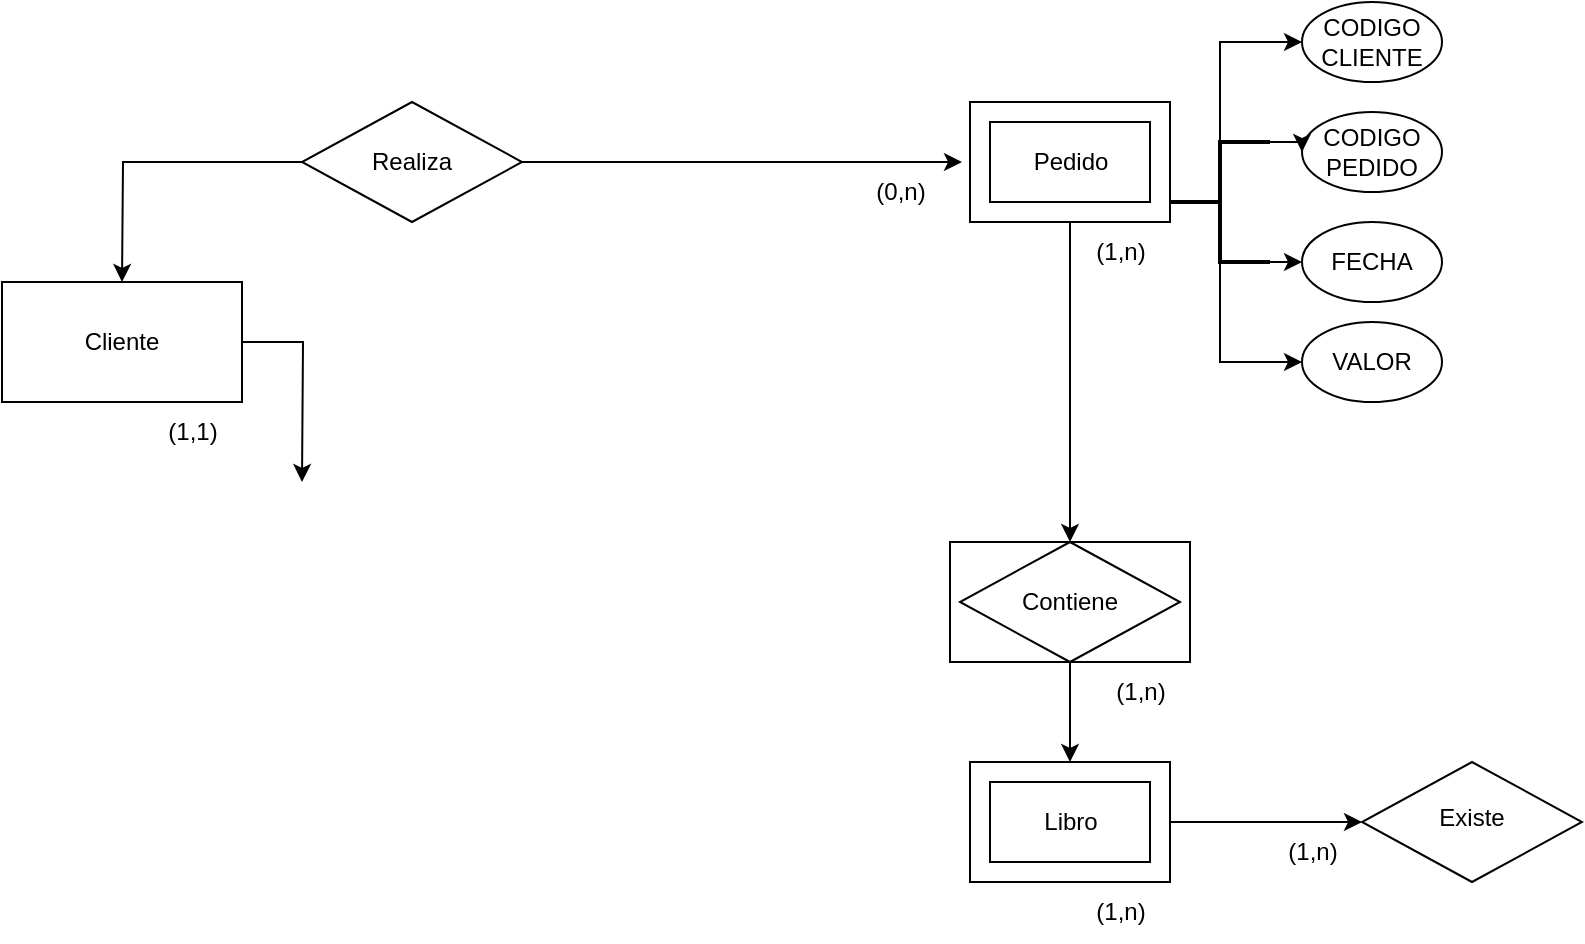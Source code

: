 <mxfile version="28.0.7">
  <diagram name="Página-1" id="wKJkgjvx-LNxscjWsxbJ">
    <mxGraphModel dx="1924" dy="600" grid="1" gridSize="10" guides="1" tooltips="1" connect="1" arrows="1" fold="1" page="1" pageScale="1" pageWidth="827" pageHeight="1169" math="0" shadow="0">
      <root>
        <mxCell id="0" />
        <mxCell id="1" parent="0" />
        <mxCell id="hLjN54tpJvyU8sjbUc9N-39" style="edgeStyle=orthogonalEdgeStyle;rounded=0;orthogonalLoop=1;jettySize=auto;html=1;exitX=0.5;exitY=1;exitDx=0;exitDy=0;exitPerimeter=0;entryX=0.5;entryY=0;entryDx=0;entryDy=0;" edge="1" parent="1" source="hLjN54tpJvyU8sjbUc9N-3" target="hLjN54tpJvyU8sjbUc9N-42">
          <mxGeometry relative="1" as="geometry">
            <mxPoint x="384" y="320" as="targetPoint" />
          </mxGeometry>
        </mxCell>
        <mxCell id="hLjN54tpJvyU8sjbUc9N-3" value="" style="verticalLabelPosition=bottom;verticalAlign=top;html=1;shape=mxgraph.basic.frame;dx=10;whiteSpace=wrap;" vertex="1" parent="1">
          <mxGeometry x="334" y="190" width="100" height="60" as="geometry" />
        </mxCell>
        <mxCell id="hLjN54tpJvyU8sjbUc9N-5" value="Pedido" style="text;html=1;align=center;verticalAlign=middle;resizable=0;points=[];autosize=1;strokeColor=none;fillColor=none;" vertex="1" parent="1">
          <mxGeometry x="354" y="205" width="60" height="30" as="geometry" />
        </mxCell>
        <mxCell id="hLjN54tpJvyU8sjbUc9N-16" value="CODIGO&lt;div&gt;CLIENTE&lt;/div&gt;" style="ellipse;whiteSpace=wrap;html=1;" vertex="1" parent="1">
          <mxGeometry x="500" y="140" width="70" height="40" as="geometry" />
        </mxCell>
        <mxCell id="hLjN54tpJvyU8sjbUc9N-41" value="" style="rounded=0;whiteSpace=wrap;html=1;" vertex="1" parent="1">
          <mxGeometry x="324" y="410" width="120" height="60" as="geometry" />
        </mxCell>
        <mxCell id="hLjN54tpJvyU8sjbUc9N-42" value="Contiene" style="rhombus;whiteSpace=wrap;html=1;" vertex="1" parent="1">
          <mxGeometry x="329" y="410" width="110" height="60" as="geometry" />
        </mxCell>
        <mxCell id="hLjN54tpJvyU8sjbUc9N-45" style="edgeStyle=orthogonalEdgeStyle;rounded=0;orthogonalLoop=1;jettySize=auto;html=1;" edge="1" parent="1" source="hLjN54tpJvyU8sjbUc9N-44">
          <mxGeometry relative="1" as="geometry">
            <mxPoint x="330" y="220" as="targetPoint" />
          </mxGeometry>
        </mxCell>
        <mxCell id="hLjN54tpJvyU8sjbUc9N-57" style="edgeStyle=orthogonalEdgeStyle;rounded=0;orthogonalLoop=1;jettySize=auto;html=1;exitX=0;exitY=0.5;exitDx=0;exitDy=0;" edge="1" parent="1" source="hLjN54tpJvyU8sjbUc9N-44">
          <mxGeometry relative="1" as="geometry">
            <mxPoint x="-90" y="280" as="targetPoint" />
          </mxGeometry>
        </mxCell>
        <mxCell id="hLjN54tpJvyU8sjbUc9N-44" value="Realiza" style="rhombus;whiteSpace=wrap;html=1;" vertex="1" parent="1">
          <mxGeometry y="190" width="110" height="60" as="geometry" />
        </mxCell>
        <mxCell id="hLjN54tpJvyU8sjbUc9N-52" value="(1,n)" style="text;html=1;align=center;verticalAlign=middle;resizable=0;points=[];autosize=1;strokeColor=none;fillColor=none;" vertex="1" parent="1">
          <mxGeometry x="384" y="250" width="50" height="30" as="geometry" />
        </mxCell>
        <mxCell id="hLjN54tpJvyU8sjbUc9N-55" value="(0,n)" style="text;html=1;align=center;verticalAlign=middle;resizable=0;points=[];autosize=1;strokeColor=none;fillColor=none;" vertex="1" parent="1">
          <mxGeometry x="274" y="220" width="50" height="30" as="geometry" />
        </mxCell>
        <mxCell id="hLjN54tpJvyU8sjbUc9N-66" style="edgeStyle=orthogonalEdgeStyle;rounded=0;orthogonalLoop=1;jettySize=auto;html=1;exitX=1;exitY=0.5;exitDx=0;exitDy=0;" edge="1" parent="1" source="hLjN54tpJvyU8sjbUc9N-58">
          <mxGeometry relative="1" as="geometry">
            <mxPoint y="380" as="targetPoint" />
          </mxGeometry>
        </mxCell>
        <mxCell id="hLjN54tpJvyU8sjbUc9N-58" value="Cliente" style="rounded=0;whiteSpace=wrap;html=1;" vertex="1" parent="1">
          <mxGeometry x="-150" y="280" width="120" height="60" as="geometry" />
        </mxCell>
        <mxCell id="hLjN54tpJvyU8sjbUc9N-59" value="(1,1)" style="text;html=1;align=center;verticalAlign=middle;resizable=0;points=[];autosize=1;strokeColor=none;fillColor=none;" vertex="1" parent="1">
          <mxGeometry x="-80" y="340" width="50" height="30" as="geometry" />
        </mxCell>
        <mxCell id="hLjN54tpJvyU8sjbUc9N-61" value="CODIGO&lt;div&gt;PEDIDO&lt;/div&gt;" style="ellipse;whiteSpace=wrap;html=1;" vertex="1" parent="1">
          <mxGeometry x="500" y="195" width="70" height="40" as="geometry" />
        </mxCell>
        <mxCell id="hLjN54tpJvyU8sjbUc9N-62" value="VALOR" style="ellipse;whiteSpace=wrap;html=1;" vertex="1" parent="1">
          <mxGeometry x="500" y="300" width="70" height="40" as="geometry" />
        </mxCell>
        <mxCell id="hLjN54tpJvyU8sjbUc9N-63" value="FECHA" style="ellipse;whiteSpace=wrap;html=1;" vertex="1" parent="1">
          <mxGeometry x="500" y="250" width="70" height="40" as="geometry" />
        </mxCell>
        <mxCell id="hLjN54tpJvyU8sjbUc9N-75" style="edgeStyle=orthogonalEdgeStyle;rounded=0;orthogonalLoop=1;jettySize=auto;html=1;exitX=1;exitY=1;exitDx=0;exitDy=0;exitPerimeter=0;entryX=0;entryY=0.5;entryDx=0;entryDy=0;" edge="1" parent="1" source="hLjN54tpJvyU8sjbUc9N-71" target="hLjN54tpJvyU8sjbUc9N-63">
          <mxGeometry relative="1" as="geometry" />
        </mxCell>
        <mxCell id="hLjN54tpJvyU8sjbUc9N-76" style="edgeStyle=orthogonalEdgeStyle;rounded=0;orthogonalLoop=1;jettySize=auto;html=1;exitX=1;exitY=0;exitDx=0;exitDy=0;exitPerimeter=0;entryX=0;entryY=0.5;entryDx=0;entryDy=0;" edge="1" parent="1" source="hLjN54tpJvyU8sjbUc9N-71" target="hLjN54tpJvyU8sjbUc9N-61">
          <mxGeometry relative="1" as="geometry" />
        </mxCell>
        <mxCell id="hLjN54tpJvyU8sjbUc9N-77" style="edgeStyle=orthogonalEdgeStyle;rounded=0;orthogonalLoop=1;jettySize=auto;html=1;exitX=0.5;exitY=0;exitDx=0;exitDy=0;exitPerimeter=0;entryX=0;entryY=0.5;entryDx=0;entryDy=0;" edge="1" parent="1" source="hLjN54tpJvyU8sjbUc9N-71" target="hLjN54tpJvyU8sjbUc9N-16">
          <mxGeometry relative="1" as="geometry">
            <mxPoint x="459.158" y="160" as="targetPoint" />
          </mxGeometry>
        </mxCell>
        <mxCell id="hLjN54tpJvyU8sjbUc9N-78" style="edgeStyle=orthogonalEdgeStyle;rounded=0;orthogonalLoop=1;jettySize=auto;html=1;exitX=0.5;exitY=1;exitDx=0;exitDy=0;exitPerimeter=0;entryX=0;entryY=0.5;entryDx=0;entryDy=0;" edge="1" parent="1" source="hLjN54tpJvyU8sjbUc9N-71" target="hLjN54tpJvyU8sjbUc9N-62">
          <mxGeometry relative="1" as="geometry">
            <mxPoint x="459.158" y="330" as="targetPoint" />
          </mxGeometry>
        </mxCell>
        <mxCell id="hLjN54tpJvyU8sjbUc9N-71" value="" style="strokeWidth=2;html=1;shape=mxgraph.flowchart.annotation_2;align=left;labelPosition=right;pointerEvents=1;" vertex="1" parent="1">
          <mxGeometry x="434" y="210" width="50" height="60" as="geometry" />
        </mxCell>
        <mxCell id="hLjN54tpJvyU8sjbUc9N-79" value="(1,n)" style="text;html=1;align=center;verticalAlign=middle;resizable=0;points=[];autosize=1;strokeColor=none;fillColor=none;" vertex="1" parent="1">
          <mxGeometry x="394" y="470" width="50" height="30" as="geometry" />
        </mxCell>
        <mxCell id="hLjN54tpJvyU8sjbUc9N-85" value="" style="edgeStyle=orthogonalEdgeStyle;rounded=0;orthogonalLoop=1;jettySize=auto;html=1;" edge="1" parent="1" source="hLjN54tpJvyU8sjbUc9N-80" target="hLjN54tpJvyU8sjbUc9N-84">
          <mxGeometry relative="1" as="geometry" />
        </mxCell>
        <mxCell id="hLjN54tpJvyU8sjbUc9N-80" value="" style="verticalLabelPosition=bottom;verticalAlign=top;html=1;shape=mxgraph.basic.frame;dx=10;whiteSpace=wrap;" vertex="1" parent="1">
          <mxGeometry x="334" y="520" width="100" height="60" as="geometry" />
        </mxCell>
        <mxCell id="hLjN54tpJvyU8sjbUc9N-81" value="Libro" style="text;html=1;align=center;verticalAlign=middle;resizable=0;points=[];autosize=1;strokeColor=none;fillColor=none;" vertex="1" parent="1">
          <mxGeometry x="359" y="535" width="50" height="30" as="geometry" />
        </mxCell>
        <mxCell id="hLjN54tpJvyU8sjbUc9N-82" style="edgeStyle=orthogonalEdgeStyle;rounded=0;orthogonalLoop=1;jettySize=auto;html=1;exitX=0.5;exitY=1;exitDx=0;exitDy=0;entryX=0.5;entryY=0;entryDx=0;entryDy=0;entryPerimeter=0;" edge="1" parent="1" source="hLjN54tpJvyU8sjbUc9N-42" target="hLjN54tpJvyU8sjbUc9N-80">
          <mxGeometry relative="1" as="geometry" />
        </mxCell>
        <mxCell id="hLjN54tpJvyU8sjbUc9N-83" value="(1,n)" style="text;html=1;align=center;verticalAlign=middle;resizable=0;points=[];autosize=1;strokeColor=none;fillColor=none;" vertex="1" parent="1">
          <mxGeometry x="384" y="580" width="50" height="30" as="geometry" />
        </mxCell>
        <mxCell id="hLjN54tpJvyU8sjbUc9N-84" value="&lt;div&gt;&lt;br&gt;&lt;/div&gt;&lt;div&gt;Existe&lt;/div&gt;" style="rhombus;whiteSpace=wrap;html=1;verticalAlign=top;" vertex="1" parent="1">
          <mxGeometry x="530" y="520" width="110" height="60" as="geometry" />
        </mxCell>
        <mxCell id="hLjN54tpJvyU8sjbUc9N-86" value="(1,n)" style="text;html=1;align=center;verticalAlign=middle;resizable=0;points=[];autosize=1;strokeColor=none;fillColor=none;" vertex="1" parent="1">
          <mxGeometry x="480" y="550" width="50" height="30" as="geometry" />
        </mxCell>
      </root>
    </mxGraphModel>
  </diagram>
</mxfile>
